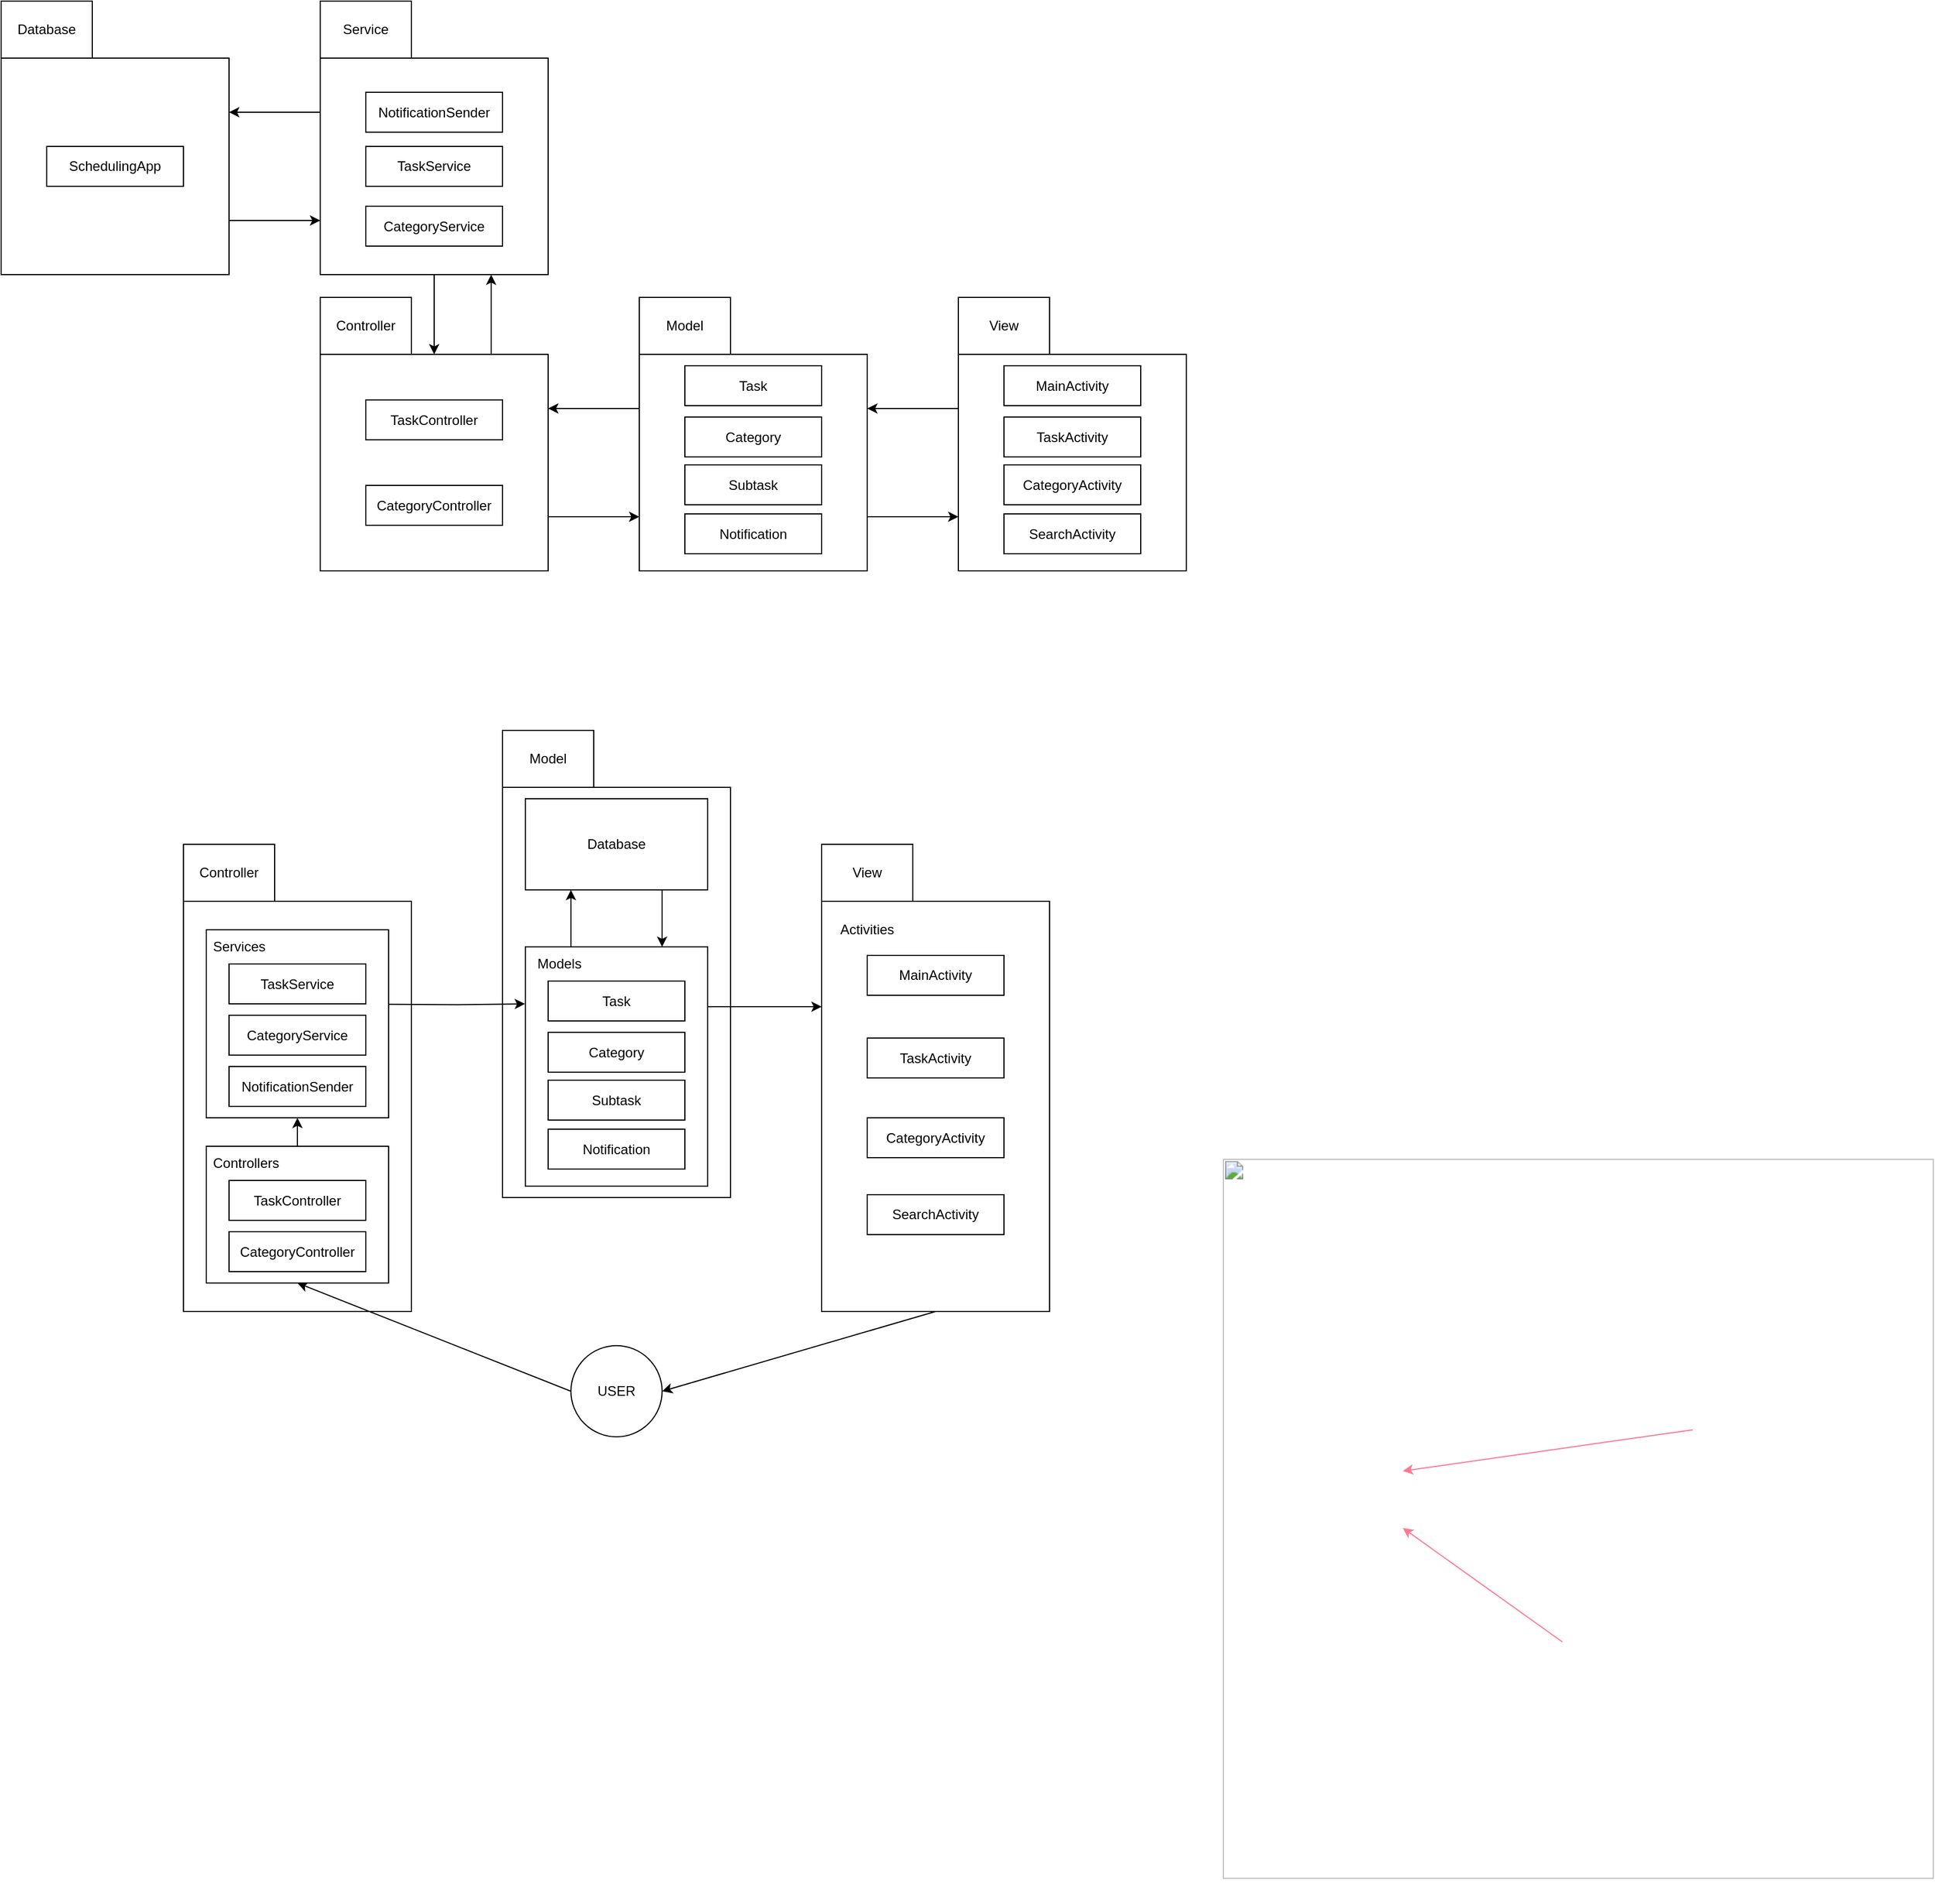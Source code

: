 <mxfile version="26.1.0">
  <diagram name="Страница — 1" id="Y4Gvs2_gyDiESTWAmNXA">
    <mxGraphModel dx="767" dy="601" grid="1" gridSize="10" guides="1" tooltips="1" connect="1" arrows="1" fold="1" page="1" pageScale="1" pageWidth="827" pageHeight="1169" math="0" shadow="0">
      <root>
        <mxCell id="0" />
        <mxCell id="1" parent="0" />
        <mxCell id="9Z-CPgGaJP1sNocLHaD2-35" style="edgeStyle=orthogonalEdgeStyle;rounded=0;orthogonalLoop=1;jettySize=auto;html=1;exitX=1;exitY=0.75;exitDx=0;exitDy=0;entryX=0;entryY=0.75;entryDx=0;entryDy=0;" parent="1" source="9Z-CPgGaJP1sNocLHaD2-1" target="9Z-CPgGaJP1sNocLHaD2-3" edge="1">
          <mxGeometry relative="1" as="geometry" />
        </mxCell>
        <mxCell id="9Z-CPgGaJP1sNocLHaD2-1" value="" style="rounded=0;whiteSpace=wrap;html=1;" parent="1" vertex="1">
          <mxGeometry x="40" y="210" width="200" height="190" as="geometry" />
        </mxCell>
        <mxCell id="9Z-CPgGaJP1sNocLHaD2-2" value="Database" style="rounded=0;whiteSpace=wrap;html=1;" parent="1" vertex="1">
          <mxGeometry x="40" y="160" width="80" height="50" as="geometry" />
        </mxCell>
        <mxCell id="9Z-CPgGaJP1sNocLHaD2-33" style="edgeStyle=orthogonalEdgeStyle;rounded=0;orthogonalLoop=1;jettySize=auto;html=1;exitX=0.5;exitY=1;exitDx=0;exitDy=0;entryX=0.5;entryY=0;entryDx=0;entryDy=0;" parent="1" source="9Z-CPgGaJP1sNocLHaD2-3" target="9Z-CPgGaJP1sNocLHaD2-5" edge="1">
          <mxGeometry relative="1" as="geometry" />
        </mxCell>
        <mxCell id="9Z-CPgGaJP1sNocLHaD2-36" style="edgeStyle=orthogonalEdgeStyle;rounded=0;orthogonalLoop=1;jettySize=auto;html=1;exitX=0;exitY=0.25;exitDx=0;exitDy=0;entryX=1;entryY=0.25;entryDx=0;entryDy=0;" parent="1" source="9Z-CPgGaJP1sNocLHaD2-3" target="9Z-CPgGaJP1sNocLHaD2-1" edge="1">
          <mxGeometry relative="1" as="geometry" />
        </mxCell>
        <mxCell id="9Z-CPgGaJP1sNocLHaD2-3" value="" style="rounded=0;whiteSpace=wrap;html=1;" parent="1" vertex="1">
          <mxGeometry x="320" y="210" width="200" height="190" as="geometry" />
        </mxCell>
        <mxCell id="9Z-CPgGaJP1sNocLHaD2-4" value="Service" style="rounded=0;whiteSpace=wrap;html=1;" parent="1" vertex="1">
          <mxGeometry x="320" y="160" width="80" height="50" as="geometry" />
        </mxCell>
        <mxCell id="9Z-CPgGaJP1sNocLHaD2-34" style="edgeStyle=orthogonalEdgeStyle;rounded=0;orthogonalLoop=1;jettySize=auto;html=1;exitX=0.75;exitY=0;exitDx=0;exitDy=0;entryX=0.75;entryY=1;entryDx=0;entryDy=0;" parent="1" source="9Z-CPgGaJP1sNocLHaD2-5" target="9Z-CPgGaJP1sNocLHaD2-3" edge="1">
          <mxGeometry relative="1" as="geometry" />
        </mxCell>
        <mxCell id="9Z-CPgGaJP1sNocLHaD2-38" style="edgeStyle=orthogonalEdgeStyle;rounded=0;orthogonalLoop=1;jettySize=auto;html=1;exitX=1;exitY=0.75;exitDx=0;exitDy=0;entryX=0;entryY=0.75;entryDx=0;entryDy=0;" parent="1" source="9Z-CPgGaJP1sNocLHaD2-5" target="9Z-CPgGaJP1sNocLHaD2-7" edge="1">
          <mxGeometry relative="1" as="geometry" />
        </mxCell>
        <mxCell id="9Z-CPgGaJP1sNocLHaD2-5" value="" style="rounded=0;whiteSpace=wrap;html=1;" parent="1" vertex="1">
          <mxGeometry x="320" y="470" width="200" height="190" as="geometry" />
        </mxCell>
        <mxCell id="9Z-CPgGaJP1sNocLHaD2-6" value="Controller" style="rounded=0;whiteSpace=wrap;html=1;" parent="1" vertex="1">
          <mxGeometry x="320" y="420" width="80" height="50" as="geometry" />
        </mxCell>
        <mxCell id="9Z-CPgGaJP1sNocLHaD2-37" style="edgeStyle=orthogonalEdgeStyle;rounded=0;orthogonalLoop=1;jettySize=auto;html=1;exitX=0;exitY=0.25;exitDx=0;exitDy=0;entryX=1;entryY=0.25;entryDx=0;entryDy=0;" parent="1" source="9Z-CPgGaJP1sNocLHaD2-7" target="9Z-CPgGaJP1sNocLHaD2-5" edge="1">
          <mxGeometry relative="1" as="geometry" />
        </mxCell>
        <mxCell id="9Z-CPgGaJP1sNocLHaD2-40" style="edgeStyle=orthogonalEdgeStyle;rounded=0;orthogonalLoop=1;jettySize=auto;html=1;exitX=1;exitY=0.75;exitDx=0;exitDy=0;entryX=0;entryY=0.75;entryDx=0;entryDy=0;" parent="1" source="9Z-CPgGaJP1sNocLHaD2-7" target="9Z-CPgGaJP1sNocLHaD2-25" edge="1">
          <mxGeometry relative="1" as="geometry" />
        </mxCell>
        <mxCell id="9Z-CPgGaJP1sNocLHaD2-7" value="" style="rounded=0;whiteSpace=wrap;html=1;" parent="1" vertex="1">
          <mxGeometry x="600" y="470" width="200" height="190" as="geometry" />
        </mxCell>
        <mxCell id="9Z-CPgGaJP1sNocLHaD2-8" value="Model" style="rounded=0;whiteSpace=wrap;html=1;" parent="1" vertex="1">
          <mxGeometry x="600" y="420" width="80" height="50" as="geometry" />
        </mxCell>
        <mxCell id="9Z-CPgGaJP1sNocLHaD2-11" value="SchedulingApp" style="rounded=0;whiteSpace=wrap;html=1;" parent="1" vertex="1">
          <mxGeometry x="80" y="287.5" width="120" height="35" as="geometry" />
        </mxCell>
        <mxCell id="9Z-CPgGaJP1sNocLHaD2-15" value="NotificationSender" style="rounded=0;whiteSpace=wrap;html=1;" parent="1" vertex="1">
          <mxGeometry x="360" y="240" width="120" height="35" as="geometry" />
        </mxCell>
        <mxCell id="9Z-CPgGaJP1sNocLHaD2-16" value="CategoryService" style="rounded=0;whiteSpace=wrap;html=1;" parent="1" vertex="1">
          <mxGeometry x="360" y="340" width="120" height="35" as="geometry" />
        </mxCell>
        <mxCell id="9Z-CPgGaJP1sNocLHaD2-17" value="TaskService" style="rounded=0;whiteSpace=wrap;html=1;" parent="1" vertex="1">
          <mxGeometry x="360" y="287.5" width="120" height="35" as="geometry" />
        </mxCell>
        <mxCell id="9Z-CPgGaJP1sNocLHaD2-18" value="TaskController" style="rounded=0;whiteSpace=wrap;html=1;" parent="1" vertex="1">
          <mxGeometry x="360" y="510" width="120" height="35" as="geometry" />
        </mxCell>
        <mxCell id="9Z-CPgGaJP1sNocLHaD2-19" value="CategoryController" style="rounded=0;whiteSpace=wrap;html=1;" parent="1" vertex="1">
          <mxGeometry x="360" y="585" width="120" height="35" as="geometry" />
        </mxCell>
        <mxCell id="9Z-CPgGaJP1sNocLHaD2-20" value="Task" style="rounded=0;whiteSpace=wrap;html=1;" parent="1" vertex="1">
          <mxGeometry x="640" y="480" width="120" height="35" as="geometry" />
        </mxCell>
        <mxCell id="9Z-CPgGaJP1sNocLHaD2-21" value="Category" style="rounded=0;whiteSpace=wrap;html=1;" parent="1" vertex="1">
          <mxGeometry x="640" y="525" width="120" height="35" as="geometry" />
        </mxCell>
        <mxCell id="9Z-CPgGaJP1sNocLHaD2-22" value="Subtask" style="rounded=0;whiteSpace=wrap;html=1;" parent="1" vertex="1">
          <mxGeometry x="640" y="567" width="120" height="35" as="geometry" />
        </mxCell>
        <mxCell id="9Z-CPgGaJP1sNocLHaD2-23" value="Notification" style="rounded=0;whiteSpace=wrap;html=1;" parent="1" vertex="1">
          <mxGeometry x="640" y="610" width="120" height="35" as="geometry" />
        </mxCell>
        <mxCell id="9Z-CPgGaJP1sNocLHaD2-39" style="edgeStyle=orthogonalEdgeStyle;rounded=0;orthogonalLoop=1;jettySize=auto;html=1;exitX=0;exitY=0.25;exitDx=0;exitDy=0;entryX=1;entryY=0.25;entryDx=0;entryDy=0;" parent="1" source="9Z-CPgGaJP1sNocLHaD2-25" target="9Z-CPgGaJP1sNocLHaD2-7" edge="1">
          <mxGeometry relative="1" as="geometry" />
        </mxCell>
        <mxCell id="9Z-CPgGaJP1sNocLHaD2-25" value="" style="rounded=0;whiteSpace=wrap;html=1;" parent="1" vertex="1">
          <mxGeometry x="880" y="470" width="200" height="190" as="geometry" />
        </mxCell>
        <mxCell id="9Z-CPgGaJP1sNocLHaD2-26" value="View" style="rounded=0;whiteSpace=wrap;html=1;" parent="1" vertex="1">
          <mxGeometry x="880" y="420" width="80" height="50" as="geometry" />
        </mxCell>
        <mxCell id="9Z-CPgGaJP1sNocLHaD2-27" value="MainActivity" style="rounded=0;whiteSpace=wrap;html=1;" parent="1" vertex="1">
          <mxGeometry x="920" y="480" width="120" height="35" as="geometry" />
        </mxCell>
        <mxCell id="9Z-CPgGaJP1sNocLHaD2-28" value="TaskActivity" style="rounded=0;whiteSpace=wrap;html=1;" parent="1" vertex="1">
          <mxGeometry x="920" y="525" width="120" height="35" as="geometry" />
        </mxCell>
        <mxCell id="9Z-CPgGaJP1sNocLHaD2-29" value="CategoryActivity" style="rounded=0;whiteSpace=wrap;html=1;" parent="1" vertex="1">
          <mxGeometry x="920" y="567" width="120" height="35" as="geometry" />
        </mxCell>
        <mxCell id="9Z-CPgGaJP1sNocLHaD2-30" value="SearchActivity" style="rounded=0;whiteSpace=wrap;html=1;" parent="1" vertex="1">
          <mxGeometry x="920" y="610" width="120" height="35" as="geometry" />
        </mxCell>
        <mxCell id="BlyAIJI0uhPi3X165Wbc-2" value="USER" style="ellipse;whiteSpace=wrap;html=1;aspect=fixed;" vertex="1" parent="1">
          <mxGeometry x="540" y="1340" width="80" height="80" as="geometry" />
        </mxCell>
        <mxCell id="BlyAIJI0uhPi3X165Wbc-24" value="" style="rounded=0;whiteSpace=wrap;html=1;" vertex="1" parent="1">
          <mxGeometry x="200" y="950" width="200" height="360" as="geometry" />
        </mxCell>
        <mxCell id="BlyAIJI0uhPi3X165Wbc-25" value="Controller" style="rounded=0;whiteSpace=wrap;html=1;" vertex="1" parent="1">
          <mxGeometry x="200" y="900" width="80" height="50" as="geometry" />
        </mxCell>
        <mxCell id="BlyAIJI0uhPi3X165Wbc-28" value="" style="rounded=0;whiteSpace=wrap;html=1;" vertex="1" parent="1">
          <mxGeometry x="480" y="850" width="200" height="360" as="geometry" />
        </mxCell>
        <mxCell id="BlyAIJI0uhPi3X165Wbc-29" value="Model" style="rounded=0;whiteSpace=wrap;html=1;" vertex="1" parent="1">
          <mxGeometry x="480" y="800" width="80" height="50" as="geometry" />
        </mxCell>
        <mxCell id="BlyAIJI0uhPi3X165Wbc-37" value="" style="rounded=0;whiteSpace=wrap;html=1;" vertex="1" parent="1">
          <mxGeometry x="760" y="950" width="200" height="360" as="geometry" />
        </mxCell>
        <mxCell id="BlyAIJI0uhPi3X165Wbc-38" value="View" style="rounded=0;whiteSpace=wrap;html=1;" vertex="1" parent="1">
          <mxGeometry x="760" y="900" width="80" height="50" as="geometry" />
        </mxCell>
        <mxCell id="BlyAIJI0uhPi3X165Wbc-39" value="MainActivity" style="rounded=0;whiteSpace=wrap;html=1;" vertex="1" parent="1">
          <mxGeometry x="800" y="997.5" width="120" height="35" as="geometry" />
        </mxCell>
        <mxCell id="BlyAIJI0uhPi3X165Wbc-40" value="TaskActivity" style="rounded=0;whiteSpace=wrap;html=1;" vertex="1" parent="1">
          <mxGeometry x="800" y="1070" width="120" height="35" as="geometry" />
        </mxCell>
        <mxCell id="BlyAIJI0uhPi3X165Wbc-41" value="CategoryActivity" style="rounded=0;whiteSpace=wrap;html=1;" vertex="1" parent="1">
          <mxGeometry x="800" y="1140" width="120" height="35" as="geometry" />
        </mxCell>
        <mxCell id="BlyAIJI0uhPi3X165Wbc-42" value="SearchActivity" style="rounded=0;whiteSpace=wrap;html=1;" vertex="1" parent="1">
          <mxGeometry x="800" y="1207.5" width="120" height="35" as="geometry" />
        </mxCell>
        <mxCell id="BlyAIJI0uhPi3X165Wbc-43" value="" style="endArrow=classic;html=1;rounded=0;entryX=0.5;entryY=1;entryDx=0;entryDy=0;exitX=0;exitY=0.5;exitDx=0;exitDy=0;" edge="1" parent="1" source="BlyAIJI0uhPi3X165Wbc-2" target="BlyAIJI0uhPi3X165Wbc-46">
          <mxGeometry width="50" height="50" relative="1" as="geometry">
            <mxPoint x="360" y="1450" as="sourcePoint" />
            <mxPoint x="410" y="1400" as="targetPoint" />
          </mxGeometry>
        </mxCell>
        <mxCell id="BlyAIJI0uhPi3X165Wbc-44" value="" style="endArrow=classic;html=1;rounded=0;entryX=1;entryY=0.5;entryDx=0;entryDy=0;exitX=0.5;exitY=1;exitDx=0;exitDy=0;" edge="1" parent="1" source="BlyAIJI0uhPi3X165Wbc-37" target="BlyAIJI0uhPi3X165Wbc-2">
          <mxGeometry width="50" height="50" relative="1" as="geometry">
            <mxPoint x="860" y="1400" as="sourcePoint" />
            <mxPoint x="740" y="1340" as="targetPoint" />
          </mxGeometry>
        </mxCell>
        <mxCell id="BlyAIJI0uhPi3X165Wbc-62" style="edgeStyle=orthogonalEdgeStyle;rounded=0;orthogonalLoop=1;jettySize=auto;html=1;exitX=0.5;exitY=0;exitDx=0;exitDy=0;entryX=0.5;entryY=1;entryDx=0;entryDy=0;" edge="1" parent="1" source="BlyAIJI0uhPi3X165Wbc-46" target="BlyAIJI0uhPi3X165Wbc-55">
          <mxGeometry relative="1" as="geometry" />
        </mxCell>
        <mxCell id="BlyAIJI0uhPi3X165Wbc-46" value="" style="rounded=0;whiteSpace=wrap;html=1;" vertex="1" parent="1">
          <mxGeometry x="220" y="1165" width="160" height="120" as="geometry" />
        </mxCell>
        <mxCell id="BlyAIJI0uhPi3X165Wbc-47" value="TaskController" style="rounded=0;whiteSpace=wrap;html=1;" vertex="1" parent="1">
          <mxGeometry x="240" y="1195" width="120" height="35" as="geometry" />
        </mxCell>
        <mxCell id="BlyAIJI0uhPi3X165Wbc-48" value="CategoryController" style="rounded=0;whiteSpace=wrap;html=1;" vertex="1" parent="1">
          <mxGeometry x="240" y="1240" width="120" height="35" as="geometry" />
        </mxCell>
        <mxCell id="BlyAIJI0uhPi3X165Wbc-51" value="Controllers" style="text;strokeColor=none;fillColor=none;align=left;verticalAlign=middle;spacingLeft=4;spacingRight=4;overflow=hidden;points=[[0,0.5],[1,0.5]];portConstraint=eastwest;rotatable=0;whiteSpace=wrap;html=1;" vertex="1" parent="1">
          <mxGeometry x="220" y="1165" width="80" height="30" as="geometry" />
        </mxCell>
        <mxCell id="BlyAIJI0uhPi3X165Wbc-55" value="" style="rounded=0;whiteSpace=wrap;html=1;" vertex="1" parent="1">
          <mxGeometry x="220" y="975" width="160" height="165" as="geometry" />
        </mxCell>
        <mxCell id="BlyAIJI0uhPi3X165Wbc-56" value="TaskService" style="rounded=0;whiteSpace=wrap;html=1;" vertex="1" parent="1">
          <mxGeometry x="240" y="1005" width="120" height="35" as="geometry" />
        </mxCell>
        <mxCell id="BlyAIJI0uhPi3X165Wbc-57" value="CategoryService" style="rounded=0;whiteSpace=wrap;html=1;" vertex="1" parent="1">
          <mxGeometry x="240" y="1050" width="120" height="35" as="geometry" />
        </mxCell>
        <mxCell id="BlyAIJI0uhPi3X165Wbc-58" value="Services" style="text;strokeColor=none;fillColor=none;align=left;verticalAlign=middle;spacingLeft=4;spacingRight=4;overflow=hidden;points=[[0,0.5],[1,0.5]];portConstraint=eastwest;rotatable=0;whiteSpace=wrap;html=1;" vertex="1" parent="1">
          <mxGeometry x="220" y="975" width="80" height="30" as="geometry" />
        </mxCell>
        <mxCell id="BlyAIJI0uhPi3X165Wbc-59" value="NotificationSender" style="rounded=0;whiteSpace=wrap;html=1;" vertex="1" parent="1">
          <mxGeometry x="240" y="1095" width="120" height="35" as="geometry" />
        </mxCell>
        <mxCell id="BlyAIJI0uhPi3X165Wbc-63" value="Activities" style="text;html=1;align=center;verticalAlign=middle;whiteSpace=wrap;rounded=0;" vertex="1" parent="1">
          <mxGeometry x="770" y="960" width="60" height="30" as="geometry" />
        </mxCell>
        <mxCell id="BlyAIJI0uhPi3X165Wbc-72" style="edgeStyle=orthogonalEdgeStyle;rounded=0;orthogonalLoop=1;jettySize=auto;html=1;exitX=0.25;exitY=0;exitDx=0;exitDy=0;entryX=0.25;entryY=1;entryDx=0;entryDy=0;" edge="1" parent="1" source="BlyAIJI0uhPi3X165Wbc-64" target="BlyAIJI0uhPi3X165Wbc-70">
          <mxGeometry relative="1" as="geometry" />
        </mxCell>
        <mxCell id="BlyAIJI0uhPi3X165Wbc-75" style="edgeStyle=orthogonalEdgeStyle;rounded=0;orthogonalLoop=1;jettySize=auto;html=1;exitX=1;exitY=0.25;exitDx=0;exitDy=0;" edge="1" parent="1" source="BlyAIJI0uhPi3X165Wbc-64" target="BlyAIJI0uhPi3X165Wbc-37">
          <mxGeometry relative="1" as="geometry">
            <Array as="points">
              <mxPoint x="740" y="1042" />
              <mxPoint x="740" y="1042" />
            </Array>
          </mxGeometry>
        </mxCell>
        <mxCell id="BlyAIJI0uhPi3X165Wbc-64" value="" style="rounded=0;whiteSpace=wrap;html=1;" vertex="1" parent="1">
          <mxGeometry x="500" y="990" width="160" height="210" as="geometry" />
        </mxCell>
        <mxCell id="BlyAIJI0uhPi3X165Wbc-65" value="Task" style="rounded=0;whiteSpace=wrap;html=1;" vertex="1" parent="1">
          <mxGeometry x="520" y="1020" width="120" height="35" as="geometry" />
        </mxCell>
        <mxCell id="BlyAIJI0uhPi3X165Wbc-66" value="Category" style="rounded=0;whiteSpace=wrap;html=1;" vertex="1" parent="1">
          <mxGeometry x="520" y="1065" width="120" height="35" as="geometry" />
        </mxCell>
        <mxCell id="BlyAIJI0uhPi3X165Wbc-67" value="Subtask" style="rounded=0;whiteSpace=wrap;html=1;" vertex="1" parent="1">
          <mxGeometry x="520" y="1107" width="120" height="35" as="geometry" />
        </mxCell>
        <mxCell id="BlyAIJI0uhPi3X165Wbc-68" value="Notification" style="rounded=0;whiteSpace=wrap;html=1;" vertex="1" parent="1">
          <mxGeometry x="520" y="1150" width="120" height="35" as="geometry" />
        </mxCell>
        <mxCell id="BlyAIJI0uhPi3X165Wbc-69" value="Models" style="text;html=1;align=center;verticalAlign=middle;whiteSpace=wrap;rounded=0;" vertex="1" parent="1">
          <mxGeometry x="500" y="990" width="60" height="30" as="geometry" />
        </mxCell>
        <mxCell id="BlyAIJI0uhPi3X165Wbc-73" style="edgeStyle=orthogonalEdgeStyle;rounded=0;orthogonalLoop=1;jettySize=auto;html=1;exitX=0.75;exitY=1;exitDx=0;exitDy=0;entryX=0.75;entryY=0;entryDx=0;entryDy=0;" edge="1" parent="1" source="BlyAIJI0uhPi3X165Wbc-70" target="BlyAIJI0uhPi3X165Wbc-64">
          <mxGeometry relative="1" as="geometry" />
        </mxCell>
        <mxCell id="BlyAIJI0uhPi3X165Wbc-70" value="Database" style="rounded=0;whiteSpace=wrap;html=1;" vertex="1" parent="1">
          <mxGeometry x="500" y="860" width="160" height="80" as="geometry" />
        </mxCell>
        <mxCell id="BlyAIJI0uhPi3X165Wbc-71" style="edgeStyle=orthogonalEdgeStyle;rounded=0;orthogonalLoop=1;jettySize=auto;html=1;exitX=1;exitY=0.5;exitDx=0;exitDy=0;entryX=-0.002;entryY=0.336;entryDx=0;entryDy=0;entryPerimeter=0;" edge="1" parent="1">
          <mxGeometry relative="1" as="geometry">
            <mxPoint x="380" y="1040.33" as="sourcePoint" />
            <mxPoint x="499.68" y="1040.03" as="targetPoint" />
          </mxGeometry>
        </mxCell>
        <UserObject label="&lt;span style=&quot;font-size:14.0pt;font-family:Calibri,sans-serif;color:#000000;background-color:transparent;font-weight:400;font-style:normal;font-variant:normal;text-decoration:none;vertical-align:baseline;white-space:pre;white-space:pre-wrap;&quot; id=&quot;docs-internal-guid-6ba7dddf-7fff-b150-93b5-1654cd898aa5&quot;&gt;&lt;span style=&quot;border:none;display:inline-block;overflow:hidden;width:624px;height:632px;&quot;&gt;&lt;img src=&quot;https://lh7-rt.googleusercontent.com/docsz/AD_4nXebzK6th2Nv0CqmyHR0AHCA3T8hCYG5O2QtWP_wLJf4S5N-g3u9oGL0ctwYFo8PSCYqOpkBfOmZ86M13HNUizD-i5rp82GBpUnObxZEh-p0316q0HxkM_35aQpe3Ri240klFpq-oc-_mcbSx2Onm6GVtH4KbUWisRoXlvNX8A?key=eTLHwvgaXD9bttryIlu51Q&quot; width=&quot;624&quot; height=&quot;632&quot; style=&quot;margin-left:0px;margin-top:0px;&quot;&gt;&lt;/span&gt;&lt;/span&gt;" link="&lt;span style=&quot;font-size:14.0pt;font-family:Calibri,sans-serif;color:#000000;background-color:transparent;font-weight:400;font-style:normal;font-variant:normal;text-decoration:none;vertical-align:baseline;white-space:pre;white-space:pre-wrap;&quot; id=&quot;docs-internal-guid-6ba7dddf-7fff-b150-93b5-1654cd898aa5&quot;&gt;&lt;span style=&quot;border:none;display:inline-block;overflow:hidden;width:624px;height:632px;&quot;&gt;&lt;img src=&quot;https://lh7-rt.googleusercontent.com/docsz/AD_4nXebzK6th2Nv0CqmyHR0AHCA3T8hCYG5O2QtWP_wLJf4S5N-g3u9oGL0ctwYFo8PSCYqOpkBfOmZ86M13HNUizD-i5rp82GBpUnObxZEh-p0316q0HxkM_35aQpe3Ri240klFpq-oc-_mcbSx2Onm6GVtH4KbUWisRoXlvNX8A?key=eTLHwvgaXD9bttryIlu51Q&quot; width=&quot;624&quot; height=&quot;632&quot; style=&quot;margin-left:0px;margin-top:0px;&quot;&gt;&lt;/span&gt;&lt;/span&gt;" id="BlyAIJI0uhPi3X165Wbc-76">
          <mxCell style="text;whiteSpace=wrap;html=1;" vertex="1" parent="1">
            <mxGeometry x="1110" y="1169" width="560" height="660" as="geometry" />
          </mxCell>
        </UserObject>
        <mxCell id="BlyAIJI0uhPi3X165Wbc-77" value="" style="endArrow=classic;html=1;rounded=0;strokeColor=#FF7993;" edge="1" parent="1">
          <mxGeometry width="50" height="50" relative="1" as="geometry">
            <mxPoint x="1410" y="1600" as="sourcePoint" />
            <mxPoint x="1270" y="1500" as="targetPoint" />
          </mxGeometry>
        </mxCell>
        <mxCell id="BlyAIJI0uhPi3X165Wbc-79" value="" style="endArrow=classic;html=1;rounded=0;strokeColor=#FF7993;exitX=-0.01;exitY=0.371;exitDx=0;exitDy=0;exitPerimeter=0;" edge="1" parent="1">
          <mxGeometry width="50" height="50" relative="1" as="geometry">
            <mxPoint x="1524.4" y="1413.86" as="sourcePoint" />
            <mxPoint x="1270" y="1450" as="targetPoint" />
          </mxGeometry>
        </mxCell>
      </root>
    </mxGraphModel>
  </diagram>
</mxfile>
